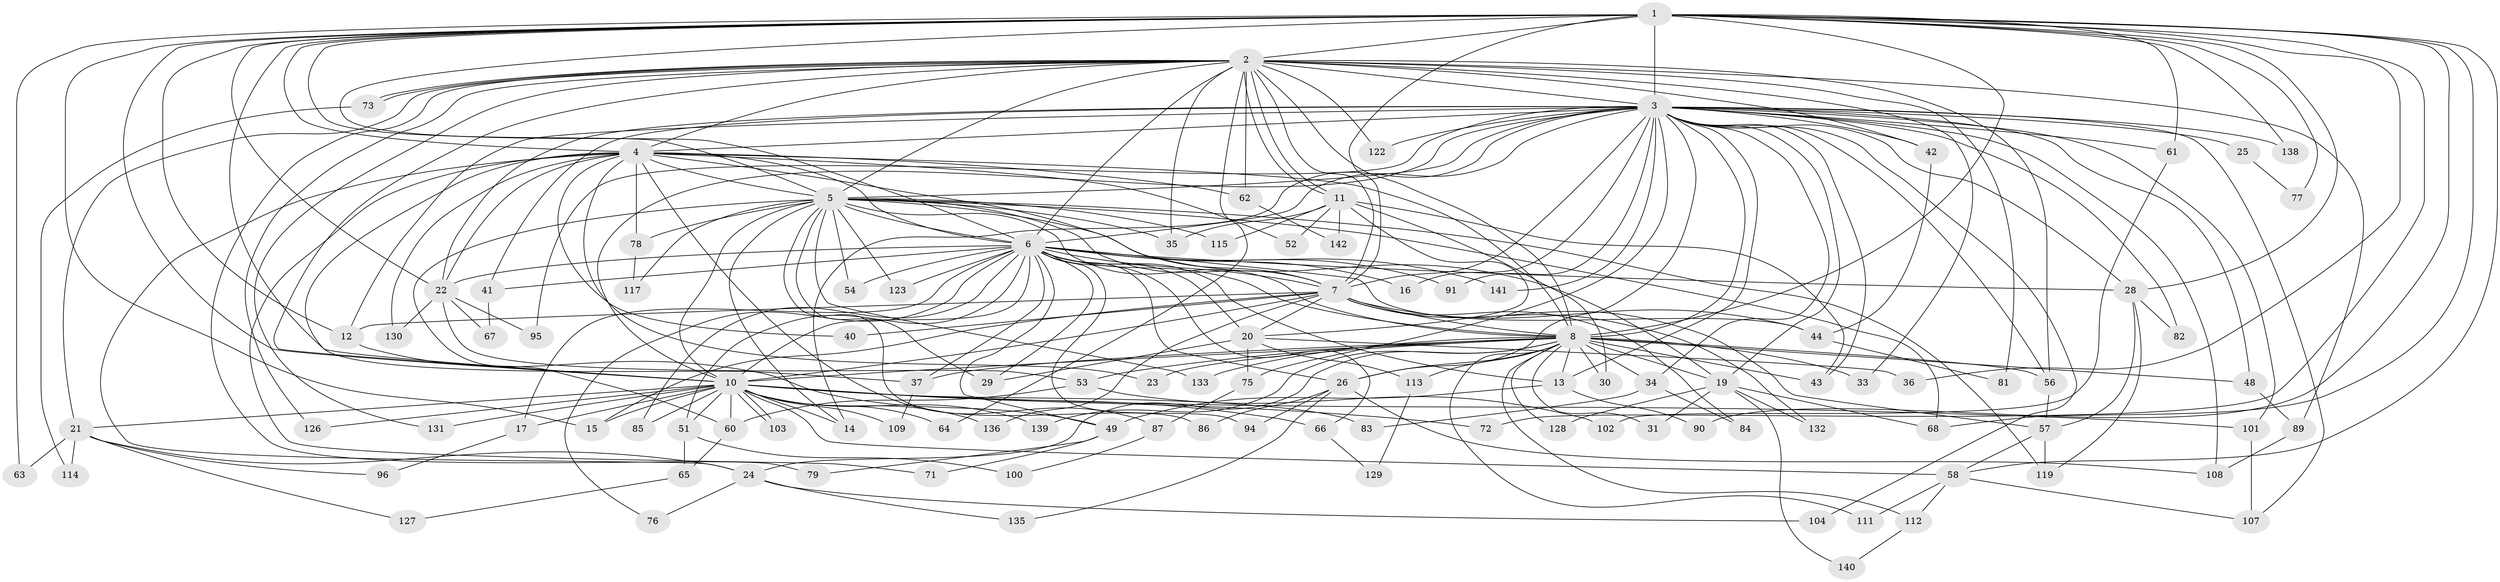 // Generated by graph-tools (version 1.1) at 2025/23/03/03/25 07:23:41]
// undirected, 109 vertices, 260 edges
graph export_dot {
graph [start="1"]
  node [color=gray90,style=filled];
  1 [super="+39"];
  2 [super="+50"];
  3 [super="+9"];
  4 [super="+116"];
  5 [super="+32"];
  6 [super="+18"];
  7 [super="+92"];
  8 [super="+45"];
  10 [super="+97"];
  11 [super="+27"];
  12 [super="+105"];
  13 [super="+74"];
  14;
  15 [super="+125"];
  16;
  17;
  19 [super="+55"];
  20 [super="+46"];
  21;
  22 [super="+47"];
  23;
  24 [super="+38"];
  25 [super="+69"];
  26 [super="+88"];
  28 [super="+93"];
  29 [super="+137"];
  30;
  31;
  33;
  34;
  35 [super="+134"];
  36;
  37 [super="+98"];
  40;
  41;
  42;
  43 [super="+80"];
  44 [super="+70"];
  48;
  49 [super="+59"];
  51;
  52;
  53 [super="+99"];
  54;
  56 [super="+118"];
  57;
  58 [super="+106"];
  60;
  61;
  62;
  63;
  64;
  65;
  66;
  67;
  68 [super="+121"];
  71;
  72;
  73;
  75;
  76;
  77;
  78;
  79;
  81;
  82;
  83;
  84;
  85;
  86;
  87;
  89 [super="+110"];
  90;
  91;
  94;
  95;
  96;
  100;
  101;
  102;
  103;
  104;
  107 [super="+124"];
  108;
  109;
  111;
  112;
  113;
  114;
  115;
  117;
  119 [super="+120"];
  122;
  123;
  126;
  127;
  128;
  129;
  130;
  131;
  132;
  133;
  135;
  136;
  138;
  139;
  140;
  141;
  142;
  1 -- 2;
  1 -- 3 [weight=2];
  1 -- 4;
  1 -- 5;
  1 -- 6;
  1 -- 7;
  1 -- 8;
  1 -- 10;
  1 -- 12;
  1 -- 15;
  1 -- 36;
  1 -- 37;
  1 -- 58;
  1 -- 61;
  1 -- 63;
  1 -- 68;
  1 -- 72;
  1 -- 77;
  1 -- 90;
  1 -- 138;
  1 -- 22;
  1 -- 28;
  2 -- 3 [weight=2];
  2 -- 4;
  2 -- 5;
  2 -- 6;
  2 -- 7 [weight=2];
  2 -- 8;
  2 -- 10 [weight=2];
  2 -- 11;
  2 -- 11;
  2 -- 21;
  2 -- 33;
  2 -- 35;
  2 -- 42;
  2 -- 62;
  2 -- 64;
  2 -- 73;
  2 -- 73;
  2 -- 79;
  2 -- 89;
  2 -- 122;
  2 -- 126;
  2 -- 131;
  2 -- 81;
  2 -- 56;
  3 -- 4 [weight=2];
  3 -- 5 [weight=2];
  3 -- 6 [weight=2];
  3 -- 7 [weight=2];
  3 -- 8 [weight=2];
  3 -- 10 [weight=2];
  3 -- 25 [weight=3];
  3 -- 28;
  3 -- 34;
  3 -- 42;
  3 -- 43;
  3 -- 75;
  3 -- 104;
  3 -- 138;
  3 -- 13;
  3 -- 14;
  3 -- 141;
  3 -- 16;
  3 -- 82;
  3 -- 91;
  3 -- 95;
  3 -- 101;
  3 -- 41;
  3 -- 107;
  3 -- 108;
  3 -- 48;
  3 -- 56;
  3 -- 122;
  3 -- 61;
  3 -- 26;
  3 -- 19;
  3 -- 22;
  3 -- 12;
  4 -- 5;
  4 -- 6;
  4 -- 7;
  4 -- 8 [weight=2];
  4 -- 10;
  4 -- 22;
  4 -- 23;
  4 -- 24;
  4 -- 40;
  4 -- 52;
  4 -- 62;
  4 -- 71;
  4 -- 78;
  4 -- 87;
  4 -- 130;
  5 -- 6;
  5 -- 7;
  5 -- 8;
  5 -- 10;
  5 -- 19;
  5 -- 29;
  5 -- 54;
  5 -- 60;
  5 -- 78;
  5 -- 86;
  5 -- 117;
  5 -- 119;
  5 -- 123;
  5 -- 133;
  5 -- 115;
  5 -- 35;
  5 -- 68;
  5 -- 14;
  6 -- 7;
  6 -- 8;
  6 -- 10;
  6 -- 16;
  6 -- 17;
  6 -- 20;
  6 -- 22;
  6 -- 26;
  6 -- 28;
  6 -- 29;
  6 -- 41;
  6 -- 49;
  6 -- 51;
  6 -- 54;
  6 -- 66;
  6 -- 76;
  6 -- 85;
  6 -- 91;
  6 -- 94;
  6 -- 123;
  6 -- 44;
  6 -- 141;
  6 -- 13;
  6 -- 37;
  7 -- 8;
  7 -- 10;
  7 -- 12;
  7 -- 20;
  7 -- 40;
  7 -- 84;
  7 -- 132;
  7 -- 15;
  7 -- 44;
  7 -- 136;
  7 -- 57;
  8 -- 10;
  8 -- 13;
  8 -- 19;
  8 -- 23;
  8 -- 26;
  8 -- 30;
  8 -- 31 [weight=2];
  8 -- 33;
  8 -- 34;
  8 -- 37;
  8 -- 53;
  8 -- 56;
  8 -- 111;
  8 -- 112;
  8 -- 113;
  8 -- 128;
  8 -- 133;
  8 -- 139;
  8 -- 48;
  8 -- 43;
  8 -- 24;
  10 -- 14;
  10 -- 15;
  10 -- 17;
  10 -- 21;
  10 -- 51;
  10 -- 58;
  10 -- 60;
  10 -- 64;
  10 -- 66;
  10 -- 72;
  10 -- 83;
  10 -- 85;
  10 -- 103;
  10 -- 103;
  10 -- 109;
  10 -- 126;
  10 -- 131;
  10 -- 136;
  10 -- 139;
  10 -- 101;
  11 -- 30;
  11 -- 142;
  11 -- 115;
  11 -- 20 [weight=2];
  11 -- 52;
  11 -- 43;
  11 -- 35;
  12 -- 49;
  13 -- 49;
  13 -- 90;
  17 -- 96;
  19 -- 31;
  19 -- 128;
  19 -- 140;
  19 -- 132;
  19 -- 68;
  20 -- 36;
  20 -- 75;
  20 -- 29;
  20 -- 113;
  21 -- 24;
  21 -- 63;
  21 -- 96;
  21 -- 114;
  21 -- 127;
  22 -- 53;
  22 -- 67;
  22 -- 95;
  22 -- 130;
  24 -- 104;
  24 -- 135;
  24 -- 76;
  25 -- 77;
  26 -- 86;
  26 -- 94;
  26 -- 135;
  26 -- 108;
  28 -- 57;
  28 -- 82;
  28 -- 119;
  34 -- 83;
  34 -- 84;
  37 -- 109;
  41 -- 67;
  42 -- 44;
  44 -- 81;
  48 -- 89;
  49 -- 71;
  49 -- 79;
  51 -- 65;
  51 -- 100;
  53 -- 60;
  53 -- 102;
  56 -- 57;
  57 -- 119;
  57 -- 58;
  58 -- 112;
  58 -- 107;
  58 -- 111;
  60 -- 65;
  61 -- 102;
  62 -- 142;
  65 -- 127;
  66 -- 129;
  73 -- 114;
  75 -- 87;
  78 -- 117;
  87 -- 100;
  89 -- 108;
  101 -- 107;
  112 -- 140;
  113 -- 129;
}
